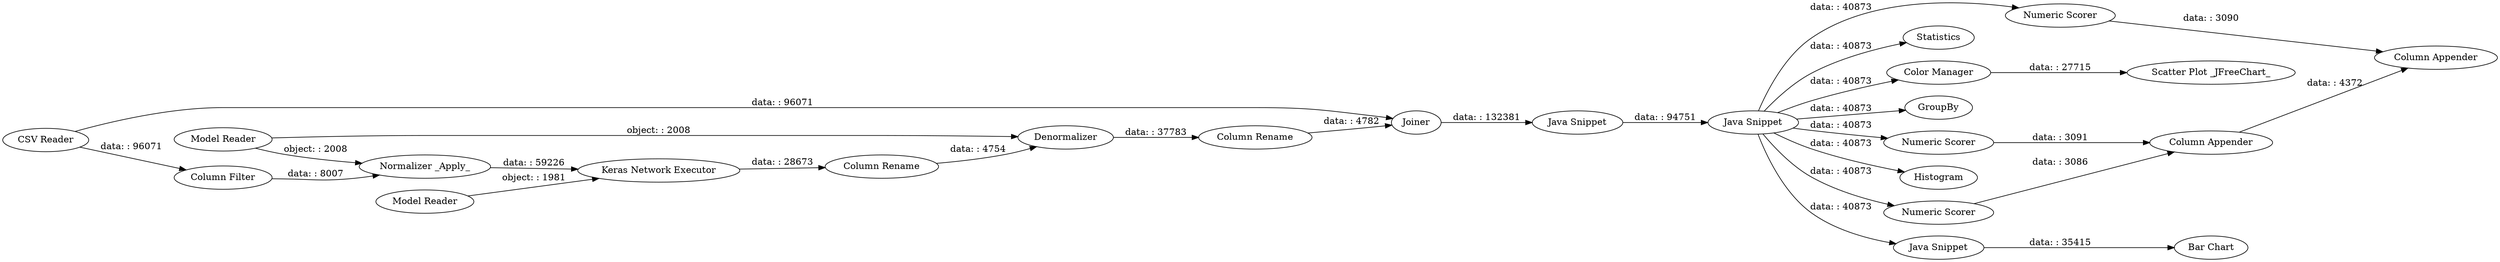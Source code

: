 digraph {
	"-8598439168970023904_27" [label=Denormalizer]
	"-8598439168970023904_23" [label="Keras Network Executor"]
	"-8598439168970023904_3" [label="Java Snippet"]
	"-8598439168970023904_68" [label="Column Appender"]
	"-8598439168970023904_42" [label="Numeric Scorer"]
	"-8598439168970023904_62" [label="CSV Reader"]
	"-8598439168970023904_58" [label="Bar Chart"]
	"-8598439168970023904_64" [label="Model Reader"]
	"-8598439168970023904_51" [label=Statistics]
	"-8598439168970023904_44" [label="Numeric Scorer"]
	"-8598439168970023904_69" [label="Column Appender"]
	"-8598439168970023904_59" [label="Scatter Plot _JFreeChart_"]
	"-8598439168970023904_63" [label="Model Reader"]
	"-8598439168970023904_34" [label=GroupBy]
	"-8598439168970023904_60" [label="Color Manager"]
	"-8598439168970023904_29" [label="Normalizer _Apply_"]
	"-8598439168970023904_32" [label="Java Snippet"]
	"-8598439168970023904_41" [label="Column Filter"]
	"-8598439168970023904_61" [label=Histogram]
	"-8598439168970023904_26" [label="Column Rename"]
	"-8598439168970023904_65" [label=Joiner]
	"-8598439168970023904_30" [label="Column Rename"]
	"-8598439168970023904_57" [label="Java Snippet"]
	"-8598439168970023904_43" [label="Numeric Scorer"]
	"-8598439168970023904_3" -> "-8598439168970023904_57" [label="data: : 40873"]
	"-8598439168970023904_42" -> "-8598439168970023904_69" [label="data: : 3086"]
	"-8598439168970023904_63" -> "-8598439168970023904_29" [label="object: : 2008"]
	"-8598439168970023904_62" -> "-8598439168970023904_41" [label="data: : 96071"]
	"-8598439168970023904_32" -> "-8598439168970023904_3" [label="data: : 94751"]
	"-8598439168970023904_26" -> "-8598439168970023904_27" [label="data: : 4754"]
	"-8598439168970023904_23" -> "-8598439168970023904_26" [label="data: : 28673"]
	"-8598439168970023904_57" -> "-8598439168970023904_58" [label="data: : 35415"]
	"-8598439168970023904_64" -> "-8598439168970023904_23" [label="object: : 1981"]
	"-8598439168970023904_63" -> "-8598439168970023904_27" [label="object: : 2008"]
	"-8598439168970023904_43" -> "-8598439168970023904_69" [label="data: : 3091"]
	"-8598439168970023904_3" -> "-8598439168970023904_51" [label="data: : 40873"]
	"-8598439168970023904_30" -> "-8598439168970023904_65" [label="data: : 4782"]
	"-8598439168970023904_69" -> "-8598439168970023904_68" [label="data: : 4372"]
	"-8598439168970023904_41" -> "-8598439168970023904_29" [label="data: : 8007"]
	"-8598439168970023904_62" -> "-8598439168970023904_65" [label="data: : 96071"]
	"-8598439168970023904_3" -> "-8598439168970023904_61" [label="data: : 40873"]
	"-8598439168970023904_3" -> "-8598439168970023904_42" [label="data: : 40873"]
	"-8598439168970023904_65" -> "-8598439168970023904_32" [label="data: : 132381"]
	"-8598439168970023904_44" -> "-8598439168970023904_68" [label="data: : 3090"]
	"-8598439168970023904_3" -> "-8598439168970023904_60" [label="data: : 40873"]
	"-8598439168970023904_3" -> "-8598439168970023904_34" [label="data: : 40873"]
	"-8598439168970023904_3" -> "-8598439168970023904_43" [label="data: : 40873"]
	"-8598439168970023904_3" -> "-8598439168970023904_44" [label="data: : 40873"]
	"-8598439168970023904_27" -> "-8598439168970023904_30" [label="data: : 37783"]
	"-8598439168970023904_29" -> "-8598439168970023904_23" [label="data: : 59226"]
	"-8598439168970023904_60" -> "-8598439168970023904_59" [label="data: : 27715"]
	rankdir=LR
}
